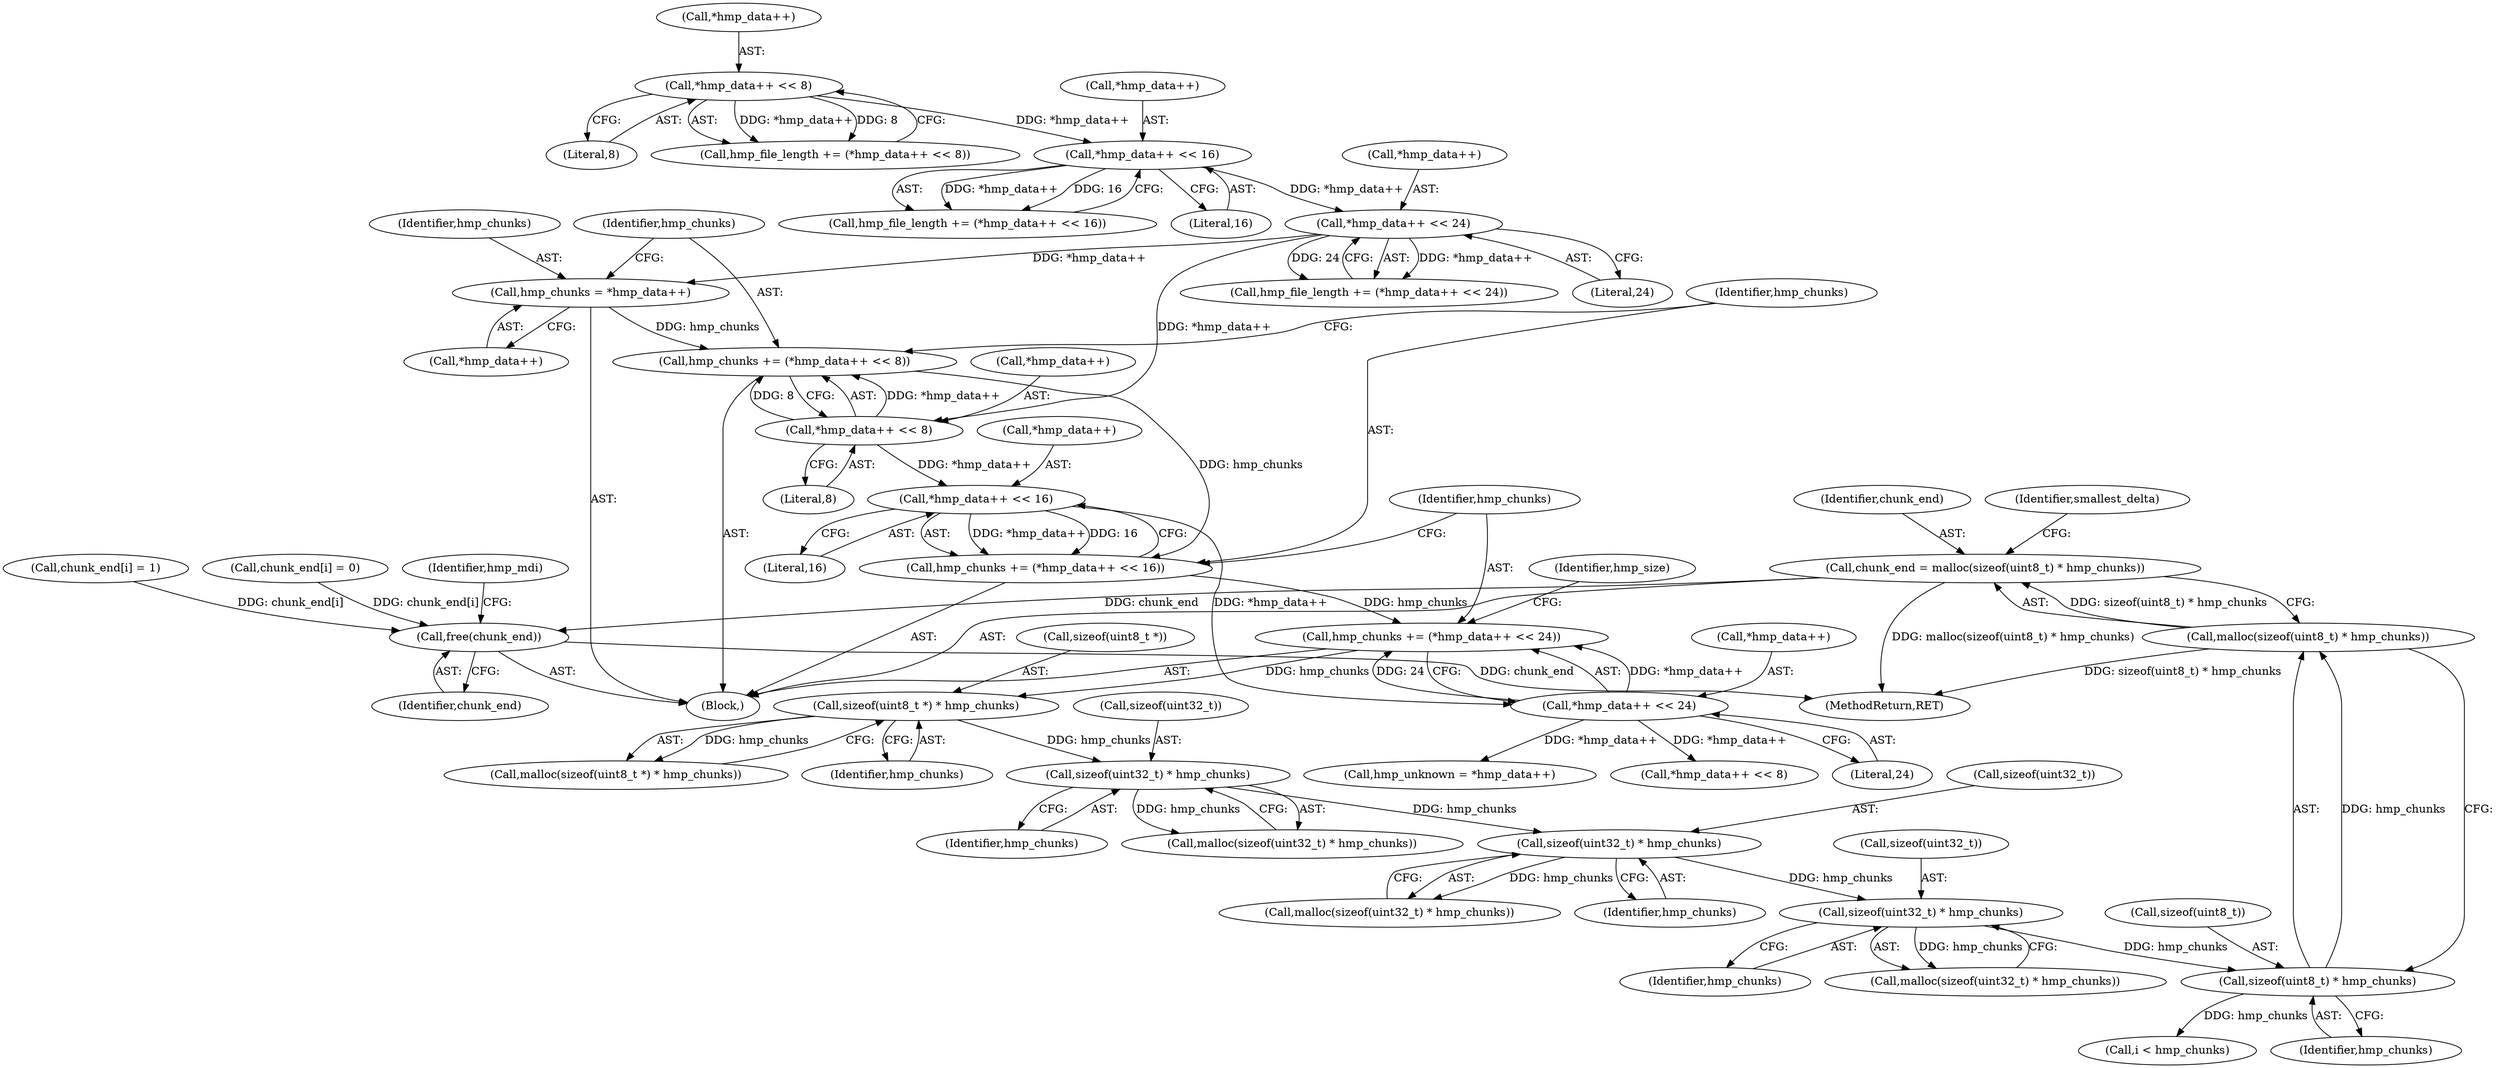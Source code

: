 digraph "0_wildmidi_660b513d99bced8783a4a5984ac2f742c74ebbdd_0@API" {
"1000515" [label="(Call,chunk_end = malloc(sizeof(uint8_t) * hmp_chunks))"];
"1000517" [label="(Call,malloc(sizeof(uint8_t) * hmp_chunks))"];
"1000518" [label="(Call,sizeof(uint8_t) * hmp_chunks)"];
"1000511" [label="(Call,sizeof(uint32_t) * hmp_chunks)"];
"1000504" [label="(Call,sizeof(uint32_t) * hmp_chunks)"];
"1000497" [label="(Call,sizeof(uint32_t) * hmp_chunks)"];
"1000490" [label="(Call,sizeof(uint8_t *) * hmp_chunks)"];
"1000327" [label="(Call,hmp_chunks += (*hmp_data++ << 24))"];
"1000329" [label="(Call,*hmp_data++ << 24)"];
"1000322" [label="(Call,*hmp_data++ << 16)"];
"1000315" [label="(Call,*hmp_data++ << 8)"];
"1000292" [label="(Call,*hmp_data++ << 24)"];
"1000285" [label="(Call,*hmp_data++ << 16)"];
"1000278" [label="(Call,*hmp_data++ << 8)"];
"1000320" [label="(Call,hmp_chunks += (*hmp_data++ << 16))"];
"1000313" [label="(Call,hmp_chunks += (*hmp_data++ << 8))"];
"1000308" [label="(Call,hmp_chunks = *hmp_data++)"];
"1001275" [label="(Call,free(chunk_end))"];
"1000493" [label="(Identifier,hmp_chunks)"];
"1000283" [label="(Call,hmp_file_length += (*hmp_data++ << 16))"];
"1001287" [label="(MethodReturn,RET)"];
"1000330" [label="(Call,*hmp_data++)"];
"1001275" [label="(Call,free(chunk_end))"];
"1000529" [label="(Call,i < hmp_chunks)"];
"1000496" [label="(Call,malloc(sizeof(uint32_t) * hmp_chunks))"];
"1000289" [label="(Literal,16)"];
"1000491" [label="(Call,sizeof(uint8_t *))"];
"1000279" [label="(Call,*hmp_data++)"];
"1000523" [label="(Identifier,smallest_delta)"];
"1000321" [label="(Identifier,hmp_chunks)"];
"1000285" [label="(Call,*hmp_data++ << 16)"];
"1000517" [label="(Call,malloc(sizeof(uint8_t) * hmp_chunks))"];
"1000329" [label="(Call,*hmp_data++ << 24)"];
"1000310" [label="(Call,*hmp_data++)"];
"1000766" [label="(Call,chunk_end[i] = 0)"];
"1000507" [label="(Identifier,hmp_chunks)"];
"1000313" [label="(Call,hmp_chunks += (*hmp_data++ << 8))"];
"1001276" [label="(Identifier,chunk_end)"];
"1000309" [label="(Identifier,hmp_chunks)"];
"1000296" [label="(Literal,24)"];
"1000286" [label="(Call,*hmp_data++)"];
"1000314" [label="(Identifier,hmp_chunks)"];
"1000333" [label="(Literal,24)"];
"1000514" [label="(Identifier,hmp_chunks)"];
"1000337" [label="(Call,hmp_unknown = *hmp_data++)"];
"1000521" [label="(Identifier,hmp_chunks)"];
"1000503" [label="(Call,malloc(sizeof(uint32_t) * hmp_chunks))"];
"1000335" [label="(Identifier,hmp_size)"];
"1000292" [label="(Call,*hmp_data++ << 24)"];
"1000505" [label="(Call,sizeof(uint32_t))"];
"1000489" [label="(Call,malloc(sizeof(uint8_t *) * hmp_chunks))"];
"1000344" [label="(Call,*hmp_data++ << 8)"];
"1000327" [label="(Call,hmp_chunks += (*hmp_data++ << 24))"];
"1000315" [label="(Call,*hmp_data++ << 8)"];
"1000510" [label="(Call,malloc(sizeof(uint32_t) * hmp_chunks))"];
"1000500" [label="(Identifier,hmp_chunks)"];
"1000498" [label="(Call,sizeof(uint32_t))"];
"1000328" [label="(Identifier,hmp_chunks)"];
"1000515" [label="(Call,chunk_end = malloc(sizeof(uint8_t) * hmp_chunks))"];
"1000106" [label="(Block,)"];
"1000290" [label="(Call,hmp_file_length += (*hmp_data++ << 24))"];
"1000490" [label="(Call,sizeof(uint8_t *) * hmp_chunks)"];
"1000516" [label="(Identifier,chunk_end)"];
"1000519" [label="(Call,sizeof(uint8_t))"];
"1000326" [label="(Literal,16)"];
"1000323" [label="(Call,*hmp_data++)"];
"1000518" [label="(Call,sizeof(uint8_t) * hmp_chunks)"];
"1000319" [label="(Literal,8)"];
"1000497" [label="(Call,sizeof(uint32_t) * hmp_chunks)"];
"1000282" [label="(Literal,8)"];
"1001279" [label="(Identifier,hmp_mdi)"];
"1000293" [label="(Call,*hmp_data++)"];
"1000504" [label="(Call,sizeof(uint32_t) * hmp_chunks)"];
"1000511" [label="(Call,sizeof(uint32_t) * hmp_chunks)"];
"1000965" [label="(Call,chunk_end[i] = 1)"];
"1000308" [label="(Call,hmp_chunks = *hmp_data++)"];
"1000278" [label="(Call,*hmp_data++ << 8)"];
"1000322" [label="(Call,*hmp_data++ << 16)"];
"1000316" [label="(Call,*hmp_data++)"];
"1000512" [label="(Call,sizeof(uint32_t))"];
"1000276" [label="(Call,hmp_file_length += (*hmp_data++ << 8))"];
"1000320" [label="(Call,hmp_chunks += (*hmp_data++ << 16))"];
"1000515" -> "1000106"  [label="AST: "];
"1000515" -> "1000517"  [label="CFG: "];
"1000516" -> "1000515"  [label="AST: "];
"1000517" -> "1000515"  [label="AST: "];
"1000523" -> "1000515"  [label="CFG: "];
"1000515" -> "1001287"  [label="DDG: malloc(sizeof(uint8_t) * hmp_chunks)"];
"1000517" -> "1000515"  [label="DDG: sizeof(uint8_t) * hmp_chunks"];
"1000515" -> "1001275"  [label="DDG: chunk_end"];
"1000517" -> "1000518"  [label="CFG: "];
"1000518" -> "1000517"  [label="AST: "];
"1000517" -> "1001287"  [label="DDG: sizeof(uint8_t) * hmp_chunks"];
"1000518" -> "1000517"  [label="DDG: hmp_chunks"];
"1000518" -> "1000521"  [label="CFG: "];
"1000519" -> "1000518"  [label="AST: "];
"1000521" -> "1000518"  [label="AST: "];
"1000511" -> "1000518"  [label="DDG: hmp_chunks"];
"1000518" -> "1000529"  [label="DDG: hmp_chunks"];
"1000511" -> "1000510"  [label="AST: "];
"1000511" -> "1000514"  [label="CFG: "];
"1000512" -> "1000511"  [label="AST: "];
"1000514" -> "1000511"  [label="AST: "];
"1000510" -> "1000511"  [label="CFG: "];
"1000511" -> "1000510"  [label="DDG: hmp_chunks"];
"1000504" -> "1000511"  [label="DDG: hmp_chunks"];
"1000504" -> "1000503"  [label="AST: "];
"1000504" -> "1000507"  [label="CFG: "];
"1000505" -> "1000504"  [label="AST: "];
"1000507" -> "1000504"  [label="AST: "];
"1000503" -> "1000504"  [label="CFG: "];
"1000504" -> "1000503"  [label="DDG: hmp_chunks"];
"1000497" -> "1000504"  [label="DDG: hmp_chunks"];
"1000497" -> "1000496"  [label="AST: "];
"1000497" -> "1000500"  [label="CFG: "];
"1000498" -> "1000497"  [label="AST: "];
"1000500" -> "1000497"  [label="AST: "];
"1000496" -> "1000497"  [label="CFG: "];
"1000497" -> "1000496"  [label="DDG: hmp_chunks"];
"1000490" -> "1000497"  [label="DDG: hmp_chunks"];
"1000490" -> "1000489"  [label="AST: "];
"1000490" -> "1000493"  [label="CFG: "];
"1000491" -> "1000490"  [label="AST: "];
"1000493" -> "1000490"  [label="AST: "];
"1000489" -> "1000490"  [label="CFG: "];
"1000490" -> "1000489"  [label="DDG: hmp_chunks"];
"1000327" -> "1000490"  [label="DDG: hmp_chunks"];
"1000327" -> "1000106"  [label="AST: "];
"1000327" -> "1000329"  [label="CFG: "];
"1000328" -> "1000327"  [label="AST: "];
"1000329" -> "1000327"  [label="AST: "];
"1000335" -> "1000327"  [label="CFG: "];
"1000329" -> "1000327"  [label="DDG: *hmp_data++"];
"1000329" -> "1000327"  [label="DDG: 24"];
"1000320" -> "1000327"  [label="DDG: hmp_chunks"];
"1000329" -> "1000333"  [label="CFG: "];
"1000330" -> "1000329"  [label="AST: "];
"1000333" -> "1000329"  [label="AST: "];
"1000322" -> "1000329"  [label="DDG: *hmp_data++"];
"1000329" -> "1000337"  [label="DDG: *hmp_data++"];
"1000329" -> "1000344"  [label="DDG: *hmp_data++"];
"1000322" -> "1000320"  [label="AST: "];
"1000322" -> "1000326"  [label="CFG: "];
"1000323" -> "1000322"  [label="AST: "];
"1000326" -> "1000322"  [label="AST: "];
"1000320" -> "1000322"  [label="CFG: "];
"1000322" -> "1000320"  [label="DDG: *hmp_data++"];
"1000322" -> "1000320"  [label="DDG: 16"];
"1000315" -> "1000322"  [label="DDG: *hmp_data++"];
"1000315" -> "1000313"  [label="AST: "];
"1000315" -> "1000319"  [label="CFG: "];
"1000316" -> "1000315"  [label="AST: "];
"1000319" -> "1000315"  [label="AST: "];
"1000313" -> "1000315"  [label="CFG: "];
"1000315" -> "1000313"  [label="DDG: *hmp_data++"];
"1000315" -> "1000313"  [label="DDG: 8"];
"1000292" -> "1000315"  [label="DDG: *hmp_data++"];
"1000292" -> "1000290"  [label="AST: "];
"1000292" -> "1000296"  [label="CFG: "];
"1000293" -> "1000292"  [label="AST: "];
"1000296" -> "1000292"  [label="AST: "];
"1000290" -> "1000292"  [label="CFG: "];
"1000292" -> "1000290"  [label="DDG: *hmp_data++"];
"1000292" -> "1000290"  [label="DDG: 24"];
"1000285" -> "1000292"  [label="DDG: *hmp_data++"];
"1000292" -> "1000308"  [label="DDG: *hmp_data++"];
"1000285" -> "1000283"  [label="AST: "];
"1000285" -> "1000289"  [label="CFG: "];
"1000286" -> "1000285"  [label="AST: "];
"1000289" -> "1000285"  [label="AST: "];
"1000283" -> "1000285"  [label="CFG: "];
"1000285" -> "1000283"  [label="DDG: *hmp_data++"];
"1000285" -> "1000283"  [label="DDG: 16"];
"1000278" -> "1000285"  [label="DDG: *hmp_data++"];
"1000278" -> "1000276"  [label="AST: "];
"1000278" -> "1000282"  [label="CFG: "];
"1000279" -> "1000278"  [label="AST: "];
"1000282" -> "1000278"  [label="AST: "];
"1000276" -> "1000278"  [label="CFG: "];
"1000278" -> "1000276"  [label="DDG: *hmp_data++"];
"1000278" -> "1000276"  [label="DDG: 8"];
"1000320" -> "1000106"  [label="AST: "];
"1000321" -> "1000320"  [label="AST: "];
"1000328" -> "1000320"  [label="CFG: "];
"1000313" -> "1000320"  [label="DDG: hmp_chunks"];
"1000313" -> "1000106"  [label="AST: "];
"1000314" -> "1000313"  [label="AST: "];
"1000321" -> "1000313"  [label="CFG: "];
"1000308" -> "1000313"  [label="DDG: hmp_chunks"];
"1000308" -> "1000106"  [label="AST: "];
"1000308" -> "1000310"  [label="CFG: "];
"1000309" -> "1000308"  [label="AST: "];
"1000310" -> "1000308"  [label="AST: "];
"1000314" -> "1000308"  [label="CFG: "];
"1001275" -> "1000106"  [label="AST: "];
"1001275" -> "1001276"  [label="CFG: "];
"1001276" -> "1001275"  [label="AST: "];
"1001279" -> "1001275"  [label="CFG: "];
"1001275" -> "1001287"  [label="DDG: chunk_end"];
"1000766" -> "1001275"  [label="DDG: chunk_end[i]"];
"1000965" -> "1001275"  [label="DDG: chunk_end[i]"];
}
